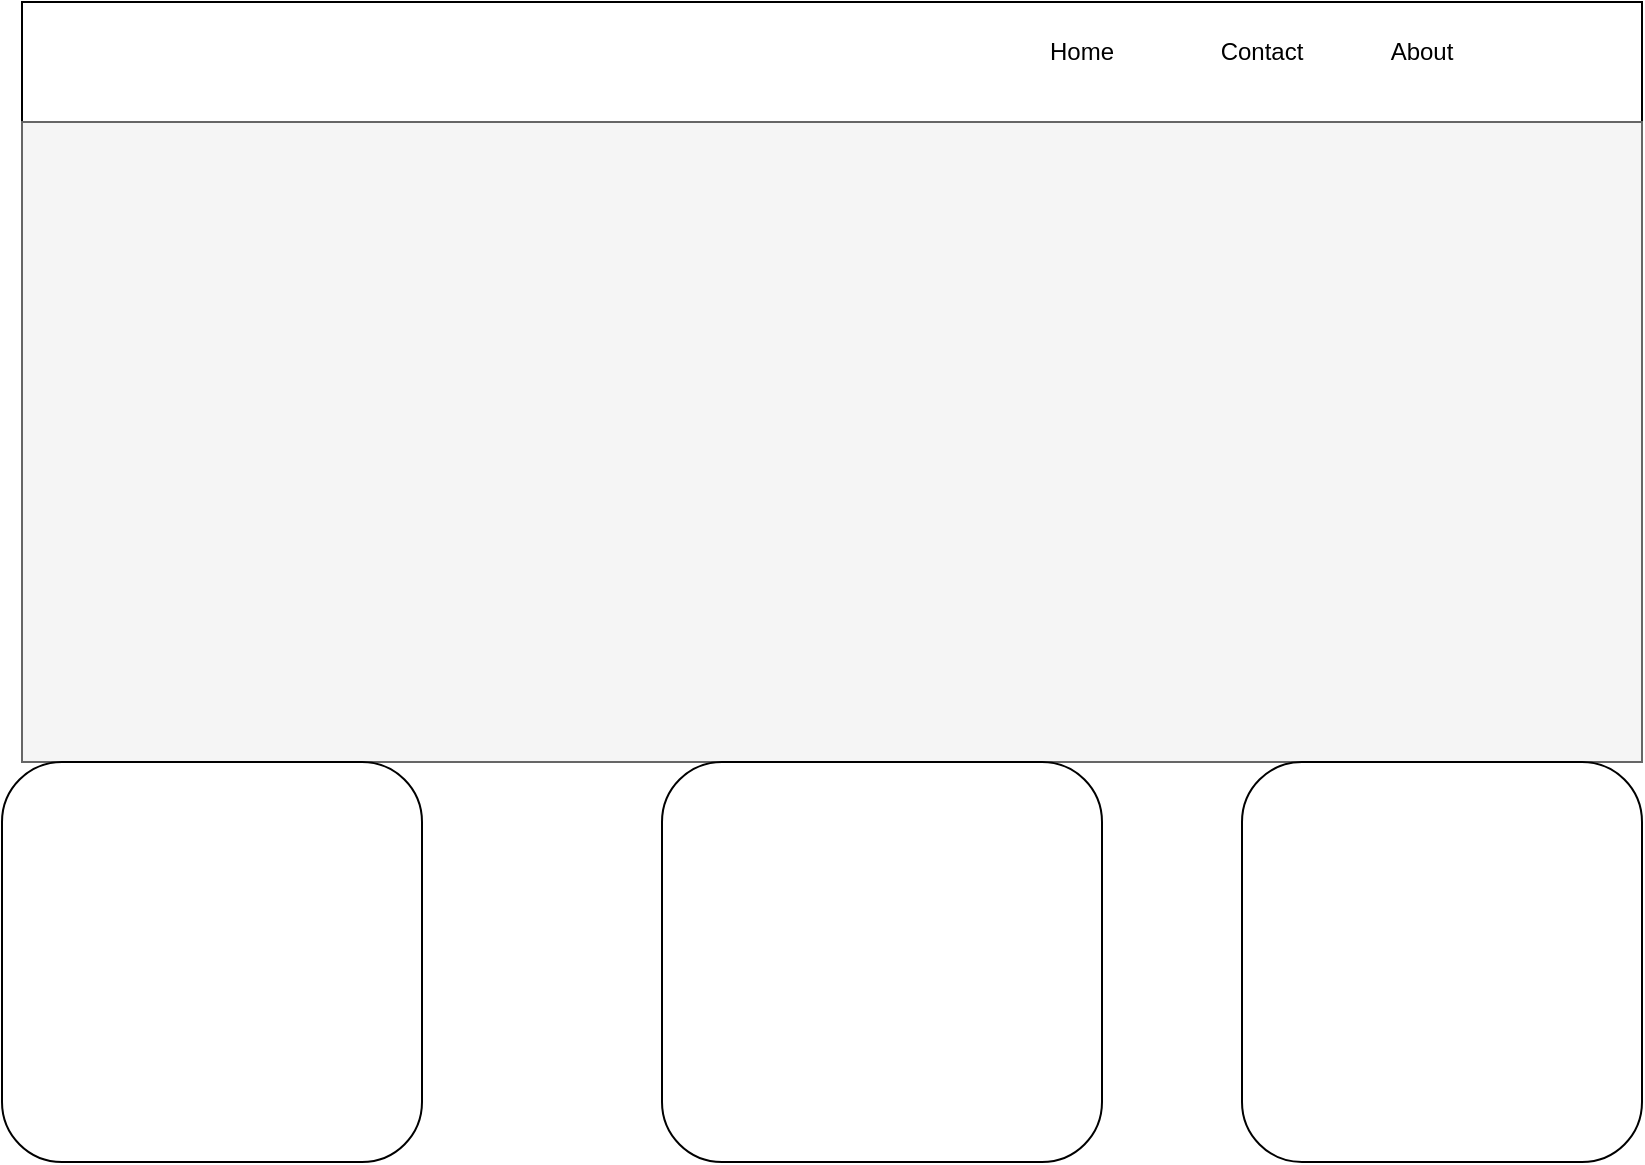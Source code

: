 <mxfile version="26.0.4">
  <diagram name="Page-1" id="yx3V9sjZoNBUJniUf8Be">
    <mxGraphModel dx="1050" dy="522" grid="1" gridSize="10" guides="1" tooltips="1" connect="1" arrows="1" fold="1" page="1" pageScale="1" pageWidth="850" pageHeight="1100" math="0" shadow="0">
      <root>
        <mxCell id="0" />
        <mxCell id="1" parent="0" />
        <mxCell id="0_q90hcjHIljr4BQzXnG-1" value="" style="rounded=0;whiteSpace=wrap;html=1;" vertex="1" parent="1">
          <mxGeometry x="30" y="10" width="810" height="60" as="geometry" />
        </mxCell>
        <mxCell id="0_q90hcjHIljr4BQzXnG-2" value="Home" style="text;html=1;align=center;verticalAlign=middle;whiteSpace=wrap;rounded=0;" vertex="1" parent="1">
          <mxGeometry x="530" y="20" width="60" height="30" as="geometry" />
        </mxCell>
        <mxCell id="0_q90hcjHIljr4BQzXnG-3" value="About" style="text;html=1;align=center;verticalAlign=middle;whiteSpace=wrap;rounded=0;" vertex="1" parent="1">
          <mxGeometry x="700" y="20" width="60" height="30" as="geometry" />
        </mxCell>
        <mxCell id="0_q90hcjHIljr4BQzXnG-4" value="Contact" style="text;html=1;align=center;verticalAlign=middle;whiteSpace=wrap;rounded=0;" vertex="1" parent="1">
          <mxGeometry x="620" y="20" width="60" height="30" as="geometry" />
        </mxCell>
        <mxCell id="0_q90hcjHIljr4BQzXnG-5" value="" style="rounded=0;whiteSpace=wrap;html=1;fillColor=#f5f5f5;fontColor=#333333;strokeColor=#666666;" vertex="1" parent="1">
          <mxGeometry x="30" y="70" width="810" height="320" as="geometry" />
        </mxCell>
        <mxCell id="0_q90hcjHIljr4BQzXnG-6" value="" style="rounded=1;whiteSpace=wrap;html=1;" vertex="1" parent="1">
          <mxGeometry x="20" y="390" width="210" height="200" as="geometry" />
        </mxCell>
        <mxCell id="0_q90hcjHIljr4BQzXnG-7" value="" style="rounded=1;whiteSpace=wrap;html=1;" vertex="1" parent="1">
          <mxGeometry x="640" y="390" width="200" height="200" as="geometry" />
        </mxCell>
        <mxCell id="0_q90hcjHIljr4BQzXnG-8" value="" style="rounded=1;whiteSpace=wrap;html=1;" vertex="1" parent="1">
          <mxGeometry x="350" y="390" width="220" height="200" as="geometry" />
        </mxCell>
      </root>
    </mxGraphModel>
  </diagram>
</mxfile>
